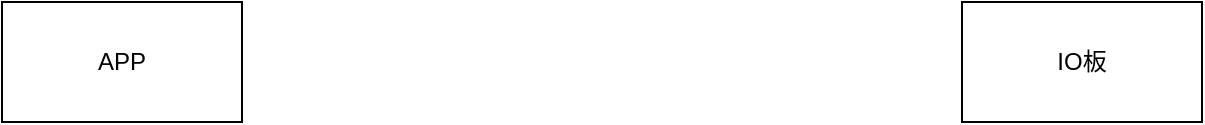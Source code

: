 <mxfile version="20.5.1" type="github">
  <diagram id="u0AGarJ8tSK5Z7didW5S" name="第 1 页">
    <mxGraphModel dx="1298" dy="721" grid="1" gridSize="10" guides="1" tooltips="1" connect="1" arrows="1" fold="1" page="1" pageScale="1" pageWidth="850" pageHeight="1100" math="0" shadow="0">
      <root>
        <mxCell id="0" />
        <mxCell id="1" parent="0" />
        <mxCell id="Fv7qvDT0qrcTuZXLy1bg-1" value="APP" style="rounded=0;whiteSpace=wrap;html=1;" vertex="1" parent="1">
          <mxGeometry x="125" y="90" width="120" height="60" as="geometry" />
        </mxCell>
        <mxCell id="Fv7qvDT0qrcTuZXLy1bg-2" value="IO板" style="rounded=0;whiteSpace=wrap;html=1;" vertex="1" parent="1">
          <mxGeometry x="605" y="90" width="120" height="60" as="geometry" />
        </mxCell>
      </root>
    </mxGraphModel>
  </diagram>
</mxfile>
